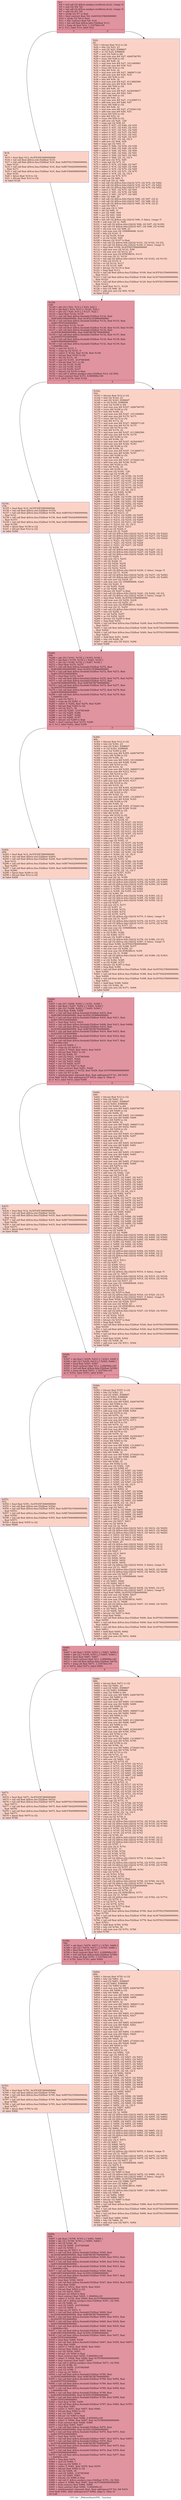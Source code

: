 digraph "CFG for '_Z9drawHeartiPfS_' function" {
	label="CFG for '_Z9drawHeartiPfS_' function";

	Node0x53643e0 [shape=record,color="#b70d28ff", style=filled, fillcolor="#b70d2870",label="{%3:\l  %4 = tail call i32 @llvm.amdgcn.workitem.id.y(), !range !4\l  %5 = mul i32 %4, %0\l  %6 = tail call i32 @llvm.amdgcn.workitem.id.x(), !range !4\l  %7 = add i32 %5, %6\l  %8 = sitofp i32 %7 to float\l  %9 = fmul contract float %8, 0x401921FB40000000\l  %10 = sitofp i32 %0 to float\l  %11 = fdiv contract float %9, %10\l  %12 = tail call float @llvm.fabs.f32(float %11)\l  %13 = fcmp olt float %12, 1.310720e+05\l  br i1 %13, label %14, label %22\l|{<s0>T|<s1>F}}"];
	Node0x53643e0:s0 -> Node0x53669d0;
	Node0x53643e0:s1 -> Node0x5366a60;
	Node0x53669d0 [shape=record,color="#3d50c3ff", style=filled, fillcolor="#f59c7d70",label="{%14:\l14:                                               \l  %15 = fmul float %12, 0x3FE45F3060000000\l  %16 = tail call float @llvm.rint.f32(float %15)\l  %17 = tail call float @llvm.fma.f32(float %16, float 0xBFF921FB40000000,\l... float %12)\l  %18 = tail call float @llvm.fma.f32(float %16, float 0xBE74442D00000000,\l... float %17)\l  %19 = tail call float @llvm.fma.f32(float %16, float 0xBCF8469880000000,\l... float %18)\l  %20 = fptosi float %16 to i32\l  %21 = bitcast float %12 to i32\l  br label %128\l}"];
	Node0x53669d0 -> Node0x53675b0;
	Node0x5366a60 [shape=record,color="#3d50c3ff", style=filled, fillcolor="#f59c7d70",label="{%22:\l22:                                               \l  %23 = bitcast float %12 to i32\l  %24 = lshr i32 %23, 23\l  %25 = and i32 %23, 8388607\l  %26 = or i32 %25, 8388608\l  %27 = zext i32 %26 to i64\l  %28 = mul nuw nsw i64 %27, 4266746795\l  %29 = trunc i64 %28 to i32\l  %30 = lshr i64 %28, 32\l  %31 = mul nuw nsw i64 %27, 1011060801\l  %32 = add nuw nsw i64 %30, %31\l  %33 = trunc i64 %32 to i32\l  %34 = lshr i64 %32, 32\l  %35 = mul nuw nsw i64 %27, 3680671129\l  %36 = add nuw nsw i64 %34, %35\l  %37 = trunc i64 %36 to i32\l  %38 = lshr i64 %36, 32\l  %39 = mul nuw nsw i64 %27, 4113882560\l  %40 = add nuw nsw i64 %38, %39\l  %41 = trunc i64 %40 to i32\l  %42 = lshr i64 %40, 32\l  %43 = mul nuw nsw i64 %27, 4230436817\l  %44 = add nuw nsw i64 %42, %43\l  %45 = trunc i64 %44 to i32\l  %46 = lshr i64 %44, 32\l  %47 = mul nuw nsw i64 %27, 1313084713\l  %48 = add nuw nsw i64 %46, %47\l  %49 = trunc i64 %48 to i32\l  %50 = lshr i64 %48, 32\l  %51 = mul nuw nsw i64 %27, 2734261102\l  %52 = add nuw nsw i64 %50, %51\l  %53 = trunc i64 %52 to i32\l  %54 = lshr i64 %52, 32\l  %55 = trunc i64 %54 to i32\l  %56 = add nsw i32 %24, -120\l  %57 = icmp ugt i32 %56, 63\l  %58 = select i1 %57, i32 %49, i32 %55\l  %59 = select i1 %57, i32 %45, i32 %53\l  %60 = select i1 %57, i32 %41, i32 %49\l  %61 = select i1 %57, i32 %37, i32 %45\l  %62 = select i1 %57, i32 %33, i32 %41\l  %63 = select i1 %57, i32 %29, i32 %37\l  %64 = select i1 %57, i32 -64, i32 0\l  %65 = add nsw i32 %64, %56\l  %66 = icmp ugt i32 %65, 31\l  %67 = select i1 %66, i32 %59, i32 %58\l  %68 = select i1 %66, i32 %60, i32 %59\l  %69 = select i1 %66, i32 %61, i32 %60\l  %70 = select i1 %66, i32 %62, i32 %61\l  %71 = select i1 %66, i32 %63, i32 %62\l  %72 = select i1 %66, i32 -32, i32 0\l  %73 = add nsw i32 %72, %65\l  %74 = icmp ugt i32 %73, 31\l  %75 = select i1 %74, i32 %68, i32 %67\l  %76 = select i1 %74, i32 %69, i32 %68\l  %77 = select i1 %74, i32 %70, i32 %69\l  %78 = select i1 %74, i32 %71, i32 %70\l  %79 = select i1 %74, i32 -32, i32 0\l  %80 = add nsw i32 %79, %73\l  %81 = icmp eq i32 %80, 0\l  %82 = sub nsw i32 32, %80\l  %83 = tail call i32 @llvm.fshr.i32(i32 %75, i32 %76, i32 %82)\l  %84 = tail call i32 @llvm.fshr.i32(i32 %76, i32 %77, i32 %82)\l  %85 = tail call i32 @llvm.fshr.i32(i32 %77, i32 %78, i32 %82)\l  %86 = select i1 %81, i32 %75, i32 %83\l  %87 = select i1 %81, i32 %76, i32 %84\l  %88 = select i1 %81, i32 %77, i32 %85\l  %89 = lshr i32 %86, 29\l  %90 = tail call i32 @llvm.fshl.i32(i32 %86, i32 %87, i32 2)\l  %91 = tail call i32 @llvm.fshl.i32(i32 %87, i32 %88, i32 2)\l  %92 = tail call i32 @llvm.fshl.i32(i32 %88, i32 %78, i32 2)\l  %93 = and i32 %89, 1\l  %94 = sub nsw i32 0, %93\l  %95 = shl i32 %89, 31\l  %96 = xor i32 %90, %94\l  %97 = xor i32 %91, %94\l  %98 = xor i32 %92, %94\l  %99 = tail call i32 @llvm.ctlz.i32(i32 %96, i1 false), !range !5\l  %100 = sub nsw i32 31, %99\l  %101 = tail call i32 @llvm.fshr.i32(i32 %96, i32 %97, i32 %100)\l  %102 = tail call i32 @llvm.fshr.i32(i32 %97, i32 %98, i32 %100)\l  %103 = shl nuw nsw i32 %99, 23\l  %104 = sub nuw nsw i32 1056964608, %103\l  %105 = lshr i32 %101, 9\l  %106 = or i32 %105, %104\l  %107 = or i32 %106, %95\l  %108 = bitcast i32 %107 to float\l  %109 = tail call i32 @llvm.fshl.i32(i32 %101, i32 %102, i32 23)\l  %110 = tail call i32 @llvm.ctlz.i32(i32 %109, i1 false), !range !5\l  %111 = fmul float %108, 0x3FF921FB40000000\l  %112 = add nuw nsw i32 %110, %99\l  %113 = shl nuw nsw i32 %112, 23\l  %114 = sub nuw nsw i32 855638016, %113\l  %115 = sub nsw i32 31, %110\l  %116 = tail call i32 @llvm.fshr.i32(i32 %109, i32 %102, i32 %115)\l  %117 = lshr i32 %116, 9\l  %118 = or i32 %114, %117\l  %119 = or i32 %118, %95\l  %120 = bitcast i32 %119 to float\l  %121 = fneg float %111\l  %122 = tail call float @llvm.fma.f32(float %108, float 0x3FF921FB40000000,\l... float %121)\l  %123 = tail call float @llvm.fma.f32(float %108, float 0x3E74442D00000000,\l... float %122)\l  %124 = tail call float @llvm.fma.f32(float %120, float 0x3FF921FB40000000,\l... float %123)\l  %125 = fadd float %111, %124\l  %126 = lshr i32 %86, 30\l  %127 = add nuw nsw i32 %93, %126\l  br label %128\l}"];
	Node0x5366a60 -> Node0x53675b0;
	Node0x53675b0 [shape=record,color="#b70d28ff", style=filled, fillcolor="#b70d2870",label="{%128:\l128:                                              \l  %129 = phi i32 [ %21, %14 ], [ %23, %22 ]\l  %130 = phi float [ %19, %14 ], [ %125, %22 ]\l  %131 = phi i32 [ %20, %14 ], [ %127, %22 ]\l  %132 = fmul float %130, %130\l  %133 = tail call float @llvm.fmuladd.f32(float %132, float\l... 0xBF29833040000000, float 0x3F81103880000000)\l  %134 = tail call float @llvm.fmuladd.f32(float %132, float %133, float\l... 0xBFC55553A0000000)\l  %135 = fmul float %132, %134\l  %136 = tail call float @llvm.fmuladd.f32(float %130, float %135, float %130)\l  %137 = tail call float @llvm.fmuladd.f32(float %132, float\l... 0x3EFAEA6680000000, float 0xBF56C9E760000000)\l  %138 = tail call float @llvm.fmuladd.f32(float %132, float %137, float\l... 0x3FA5557EE0000000)\l  %139 = tail call float @llvm.fmuladd.f32(float %132, float %138, float\l... 0xBFE0000080000000)\l  %140 = tail call float @llvm.fmuladd.f32(float %132, float %139, float\l... 1.000000e+00)\l  %141 = and i32 %131, 1\l  %142 = icmp eq i32 %141, 0\l  %143 = select i1 %142, float %136, float %140\l  %144 = bitcast float %143 to i32\l  %145 = shl i32 %131, 30\l  %146 = and i32 %145, -2147483648\l  %147 = bitcast float %11 to i32\l  %148 = xor i32 %129, %146\l  %149 = xor i32 %148, %144\l  %150 = xor i32 %149, %147\l  %151 = bitcast i32 %150 to float\l  %152 = tail call i1 @llvm.amdgcn.class.f32(float %12, i32 504)\l  %153 = fmul contract float %151, 8.000000e+00\l  br i1 %13, label %154, label %162\l|{<s0>T|<s1>F}}"];
	Node0x53675b0:s0 -> Node0x536f160;
	Node0x53675b0:s1 -> Node0x536f1f0;
	Node0x536f160 [shape=record,color="#3d50c3ff", style=filled, fillcolor="#f59c7d70",label="{%154:\l154:                                              \l  %155 = fmul float %12, 0x3FE45F3060000000\l  %156 = tail call float @llvm.rint.f32(float %155)\l  %157 = tail call float @llvm.fma.f32(float %156, float 0xBFF921FB40000000,\l... float %12)\l  %158 = tail call float @llvm.fma.f32(float %156, float 0xBE74442D00000000,\l... float %157)\l  %159 = tail call float @llvm.fma.f32(float %156, float 0xBCF8469880000000,\l... float %158)\l  %160 = fptosi float %156 to i32\l  %161 = bitcast float %12 to i32\l  br label %268\l}"];
	Node0x536f160 -> Node0x536f980;
	Node0x536f1f0 [shape=record,color="#3d50c3ff", style=filled, fillcolor="#f59c7d70",label="{%162:\l162:                                              \l  %163 = bitcast float %12 to i32\l  %164 = lshr i32 %163, 23\l  %165 = and i32 %163, 8388607\l  %166 = or i32 %165, 8388608\l  %167 = zext i32 %166 to i64\l  %168 = mul nuw nsw i64 %167, 4266746795\l  %169 = trunc i64 %168 to i32\l  %170 = lshr i64 %168, 32\l  %171 = mul nuw nsw i64 %167, 1011060801\l  %172 = add nuw nsw i64 %170, %171\l  %173 = trunc i64 %172 to i32\l  %174 = lshr i64 %172, 32\l  %175 = mul nuw nsw i64 %167, 3680671129\l  %176 = add nuw nsw i64 %174, %175\l  %177 = trunc i64 %176 to i32\l  %178 = lshr i64 %176, 32\l  %179 = mul nuw nsw i64 %167, 4113882560\l  %180 = add nuw nsw i64 %178, %179\l  %181 = trunc i64 %180 to i32\l  %182 = lshr i64 %180, 32\l  %183 = mul nuw nsw i64 %167, 4230436817\l  %184 = add nuw nsw i64 %182, %183\l  %185 = trunc i64 %184 to i32\l  %186 = lshr i64 %184, 32\l  %187 = mul nuw nsw i64 %167, 1313084713\l  %188 = add nuw nsw i64 %186, %187\l  %189 = trunc i64 %188 to i32\l  %190 = lshr i64 %188, 32\l  %191 = mul nuw nsw i64 %167, 2734261102\l  %192 = add nuw nsw i64 %190, %191\l  %193 = trunc i64 %192 to i32\l  %194 = lshr i64 %192, 32\l  %195 = trunc i64 %194 to i32\l  %196 = add nsw i32 %164, -120\l  %197 = icmp ugt i32 %196, 63\l  %198 = select i1 %197, i32 %189, i32 %195\l  %199 = select i1 %197, i32 %185, i32 %193\l  %200 = select i1 %197, i32 %181, i32 %189\l  %201 = select i1 %197, i32 %177, i32 %185\l  %202 = select i1 %197, i32 %173, i32 %181\l  %203 = select i1 %197, i32 %169, i32 %177\l  %204 = select i1 %197, i32 -64, i32 0\l  %205 = add nsw i32 %204, %196\l  %206 = icmp ugt i32 %205, 31\l  %207 = select i1 %206, i32 %199, i32 %198\l  %208 = select i1 %206, i32 %200, i32 %199\l  %209 = select i1 %206, i32 %201, i32 %200\l  %210 = select i1 %206, i32 %202, i32 %201\l  %211 = select i1 %206, i32 %203, i32 %202\l  %212 = select i1 %206, i32 -32, i32 0\l  %213 = add nsw i32 %212, %205\l  %214 = icmp ugt i32 %213, 31\l  %215 = select i1 %214, i32 %208, i32 %207\l  %216 = select i1 %214, i32 %209, i32 %208\l  %217 = select i1 %214, i32 %210, i32 %209\l  %218 = select i1 %214, i32 %211, i32 %210\l  %219 = select i1 %214, i32 -32, i32 0\l  %220 = add nsw i32 %219, %213\l  %221 = icmp eq i32 %220, 0\l  %222 = sub nsw i32 32, %220\l  %223 = tail call i32 @llvm.fshr.i32(i32 %215, i32 %216, i32 %222)\l  %224 = tail call i32 @llvm.fshr.i32(i32 %216, i32 %217, i32 %222)\l  %225 = tail call i32 @llvm.fshr.i32(i32 %217, i32 %218, i32 %222)\l  %226 = select i1 %221, i32 %215, i32 %223\l  %227 = select i1 %221, i32 %216, i32 %224\l  %228 = select i1 %221, i32 %217, i32 %225\l  %229 = lshr i32 %226, 29\l  %230 = tail call i32 @llvm.fshl.i32(i32 %226, i32 %227, i32 2)\l  %231 = tail call i32 @llvm.fshl.i32(i32 %227, i32 %228, i32 2)\l  %232 = tail call i32 @llvm.fshl.i32(i32 %228, i32 %218, i32 2)\l  %233 = and i32 %229, 1\l  %234 = sub nsw i32 0, %233\l  %235 = shl i32 %229, 31\l  %236 = xor i32 %230, %234\l  %237 = xor i32 %231, %234\l  %238 = xor i32 %232, %234\l  %239 = tail call i32 @llvm.ctlz.i32(i32 %236, i1 false), !range !5\l  %240 = sub nsw i32 31, %239\l  %241 = tail call i32 @llvm.fshr.i32(i32 %236, i32 %237, i32 %240)\l  %242 = tail call i32 @llvm.fshr.i32(i32 %237, i32 %238, i32 %240)\l  %243 = shl nuw nsw i32 %239, 23\l  %244 = sub nuw nsw i32 1056964608, %243\l  %245 = lshr i32 %241, 9\l  %246 = or i32 %245, %244\l  %247 = or i32 %246, %235\l  %248 = bitcast i32 %247 to float\l  %249 = tail call i32 @llvm.fshl.i32(i32 %241, i32 %242, i32 23)\l  %250 = tail call i32 @llvm.ctlz.i32(i32 %249, i1 false), !range !5\l  %251 = fmul float %248, 0x3FF921FB40000000\l  %252 = add nuw nsw i32 %250, %239\l  %253 = shl nuw nsw i32 %252, 23\l  %254 = sub nuw nsw i32 855638016, %253\l  %255 = sub nsw i32 31, %250\l  %256 = tail call i32 @llvm.fshr.i32(i32 %249, i32 %242, i32 %255)\l  %257 = lshr i32 %256, 9\l  %258 = or i32 %254, %257\l  %259 = or i32 %258, %235\l  %260 = bitcast i32 %259 to float\l  %261 = fneg float %251\l  %262 = tail call float @llvm.fma.f32(float %248, float 0x3FF921FB40000000,\l... float %261)\l  %263 = tail call float @llvm.fma.f32(float %248, float 0x3E74442D00000000,\l... float %262)\l  %264 = tail call float @llvm.fma.f32(float %260, float 0x3FF921FB40000000,\l... float %263)\l  %265 = fadd float %251, %264\l  %266 = lshr i32 %226, 30\l  %267 = add nuw nsw i32 %233, %266\l  br label %268\l}"];
	Node0x536f1f0 -> Node0x536f980;
	Node0x536f980 [shape=record,color="#b70d28ff", style=filled, fillcolor="#b70d2870",label="{%268:\l268:                                              \l  %269 = phi i32 [ %161, %154 ], [ %163, %162 ]\l  %270 = phi float [ %159, %154 ], [ %265, %162 ]\l  %271 = phi i32 [ %160, %154 ], [ %267, %162 ]\l  %272 = fmul float %270, %270\l  %273 = tail call float @llvm.fmuladd.f32(float %272, float\l... 0xBF29833040000000, float 0x3F81103880000000)\l  %274 = tail call float @llvm.fmuladd.f32(float %272, float %273, float\l... 0xBFC55553A0000000)\l  %275 = fmul float %272, %274\l  %276 = tail call float @llvm.fmuladd.f32(float %270, float %275, float %270)\l  %277 = tail call float @llvm.fmuladd.f32(float %272, float\l... 0x3EFAEA6680000000, float 0xBF56C9E760000000)\l  %278 = tail call float @llvm.fmuladd.f32(float %272, float %277, float\l... 0x3FA5557EE0000000)\l  %279 = tail call float @llvm.fmuladd.f32(float %272, float %278, float\l... 0xBFE0000080000000)\l  %280 = tail call float @llvm.fmuladd.f32(float %272, float %279, float\l... 1.000000e+00)\l  %281 = and i32 %271, 1\l  %282 = icmp eq i32 %281, 0\l  %283 = select i1 %282, float %276, float %280\l  %284 = bitcast float %283 to i32\l  %285 = shl i32 %271, 30\l  %286 = and i32 %285, -2147483648\l  %287 = xor i32 %269, %286\l  %288 = xor i32 %287, %284\l  %289 = xor i32 %288, %147\l  %290 = bitcast i32 %289 to float\l  %291 = fmul contract float %153, %290\l  br i1 %13, label %292, label %300\l|{<s0>T|<s1>F}}"];
	Node0x536f980:s0 -> Node0x53759b0;
	Node0x536f980:s1 -> Node0x5375a00;
	Node0x53759b0 [shape=record,color="#3d50c3ff", style=filled, fillcolor="#f59c7d70",label="{%292:\l292:                                              \l  %293 = fmul float %12, 0x3FE45F3060000000\l  %294 = tail call float @llvm.rint.f32(float %293)\l  %295 = tail call float @llvm.fma.f32(float %294, float 0xBFF921FB40000000,\l... float %12)\l  %296 = tail call float @llvm.fma.f32(float %294, float 0xBE74442D00000000,\l... float %295)\l  %297 = tail call float @llvm.fma.f32(float %294, float 0xBCF8469880000000,\l... float %296)\l  %298 = fptosi float %294 to i32\l  %299 = bitcast float %12 to i32\l  br label %406\l}"];
	Node0x53759b0 -> Node0x53760f0;
	Node0x5375a00 [shape=record,color="#3d50c3ff", style=filled, fillcolor="#f59c7d70",label="{%300:\l300:                                              \l  %301 = bitcast float %12 to i32\l  %302 = lshr i32 %301, 23\l  %303 = and i32 %301, 8388607\l  %304 = or i32 %303, 8388608\l  %305 = zext i32 %304 to i64\l  %306 = mul nuw nsw i64 %305, 4266746795\l  %307 = trunc i64 %306 to i32\l  %308 = lshr i64 %306, 32\l  %309 = mul nuw nsw i64 %305, 1011060801\l  %310 = add nuw nsw i64 %308, %309\l  %311 = trunc i64 %310 to i32\l  %312 = lshr i64 %310, 32\l  %313 = mul nuw nsw i64 %305, 3680671129\l  %314 = add nuw nsw i64 %312, %313\l  %315 = trunc i64 %314 to i32\l  %316 = lshr i64 %314, 32\l  %317 = mul nuw nsw i64 %305, 4113882560\l  %318 = add nuw nsw i64 %316, %317\l  %319 = trunc i64 %318 to i32\l  %320 = lshr i64 %318, 32\l  %321 = mul nuw nsw i64 %305, 4230436817\l  %322 = add nuw nsw i64 %320, %321\l  %323 = trunc i64 %322 to i32\l  %324 = lshr i64 %322, 32\l  %325 = mul nuw nsw i64 %305, 1313084713\l  %326 = add nuw nsw i64 %324, %325\l  %327 = trunc i64 %326 to i32\l  %328 = lshr i64 %326, 32\l  %329 = mul nuw nsw i64 %305, 2734261102\l  %330 = add nuw nsw i64 %328, %329\l  %331 = trunc i64 %330 to i32\l  %332 = lshr i64 %330, 32\l  %333 = trunc i64 %332 to i32\l  %334 = add nsw i32 %302, -120\l  %335 = icmp ugt i32 %334, 63\l  %336 = select i1 %335, i32 %327, i32 %333\l  %337 = select i1 %335, i32 %323, i32 %331\l  %338 = select i1 %335, i32 %319, i32 %327\l  %339 = select i1 %335, i32 %315, i32 %323\l  %340 = select i1 %335, i32 %311, i32 %319\l  %341 = select i1 %335, i32 %307, i32 %315\l  %342 = select i1 %335, i32 -64, i32 0\l  %343 = add nsw i32 %342, %334\l  %344 = icmp ugt i32 %343, 31\l  %345 = select i1 %344, i32 %337, i32 %336\l  %346 = select i1 %344, i32 %338, i32 %337\l  %347 = select i1 %344, i32 %339, i32 %338\l  %348 = select i1 %344, i32 %340, i32 %339\l  %349 = select i1 %344, i32 %341, i32 %340\l  %350 = select i1 %344, i32 -32, i32 0\l  %351 = add nsw i32 %350, %343\l  %352 = icmp ugt i32 %351, 31\l  %353 = select i1 %352, i32 %346, i32 %345\l  %354 = select i1 %352, i32 %347, i32 %346\l  %355 = select i1 %352, i32 %348, i32 %347\l  %356 = select i1 %352, i32 %349, i32 %348\l  %357 = select i1 %352, i32 -32, i32 0\l  %358 = add nsw i32 %357, %351\l  %359 = icmp eq i32 %358, 0\l  %360 = sub nsw i32 32, %358\l  %361 = tail call i32 @llvm.fshr.i32(i32 %353, i32 %354, i32 %360)\l  %362 = tail call i32 @llvm.fshr.i32(i32 %354, i32 %355, i32 %360)\l  %363 = tail call i32 @llvm.fshr.i32(i32 %355, i32 %356, i32 %360)\l  %364 = select i1 %359, i32 %353, i32 %361\l  %365 = select i1 %359, i32 %354, i32 %362\l  %366 = select i1 %359, i32 %355, i32 %363\l  %367 = lshr i32 %364, 29\l  %368 = tail call i32 @llvm.fshl.i32(i32 %364, i32 %365, i32 2)\l  %369 = tail call i32 @llvm.fshl.i32(i32 %365, i32 %366, i32 2)\l  %370 = tail call i32 @llvm.fshl.i32(i32 %366, i32 %356, i32 2)\l  %371 = and i32 %367, 1\l  %372 = sub nsw i32 0, %371\l  %373 = shl i32 %367, 31\l  %374 = xor i32 %368, %372\l  %375 = xor i32 %369, %372\l  %376 = xor i32 %370, %372\l  %377 = tail call i32 @llvm.ctlz.i32(i32 %374, i1 false), !range !5\l  %378 = sub nsw i32 31, %377\l  %379 = tail call i32 @llvm.fshr.i32(i32 %374, i32 %375, i32 %378)\l  %380 = tail call i32 @llvm.fshr.i32(i32 %375, i32 %376, i32 %378)\l  %381 = shl nuw nsw i32 %377, 23\l  %382 = sub nuw nsw i32 1056964608, %381\l  %383 = lshr i32 %379, 9\l  %384 = or i32 %383, %382\l  %385 = or i32 %384, %373\l  %386 = bitcast i32 %385 to float\l  %387 = tail call i32 @llvm.fshl.i32(i32 %379, i32 %380, i32 23)\l  %388 = tail call i32 @llvm.ctlz.i32(i32 %387, i1 false), !range !5\l  %389 = fmul float %386, 0x3FF921FB40000000\l  %390 = add nuw nsw i32 %388, %377\l  %391 = shl nuw nsw i32 %390, 23\l  %392 = sub nuw nsw i32 855638016, %391\l  %393 = sub nsw i32 31, %388\l  %394 = tail call i32 @llvm.fshr.i32(i32 %387, i32 %380, i32 %393)\l  %395 = lshr i32 %394, 9\l  %396 = or i32 %392, %395\l  %397 = or i32 %396, %373\l  %398 = bitcast i32 %397 to float\l  %399 = fneg float %389\l  %400 = tail call float @llvm.fma.f32(float %386, float 0x3FF921FB40000000,\l... float %399)\l  %401 = tail call float @llvm.fma.f32(float %386, float 0x3E74442D00000000,\l... float %400)\l  %402 = tail call float @llvm.fma.f32(float %398, float 0x3FF921FB40000000,\l... float %401)\l  %403 = fadd float %389, %402\l  %404 = lshr i32 %364, 30\l  %405 = add nuw nsw i32 %371, %404\l  br label %406\l}"];
	Node0x5375a00 -> Node0x53760f0;
	Node0x53760f0 [shape=record,color="#b70d28ff", style=filled, fillcolor="#b70d2870",label="{%406:\l406:                                              \l  %407 = phi i32 [ %299, %292 ], [ %301, %300 ]\l  %408 = phi float [ %297, %292 ], [ %403, %300 ]\l  %409 = phi i32 [ %298, %292 ], [ %405, %300 ]\l  %410 = fmul float %408, %408\l  %411 = tail call float @llvm.fmuladd.f32(float %410, float\l... 0xBF29833040000000, float 0x3F81103880000000)\l  %412 = tail call float @llvm.fmuladd.f32(float %410, float %411, float\l... 0xBFC55553A0000000)\l  %413 = fmul float %410, %412\l  %414 = tail call float @llvm.fmuladd.f32(float %408, float %413, float %408)\l  %415 = tail call float @llvm.fmuladd.f32(float %410, float\l... 0x3EFAEA6680000000, float 0xBF56C9E760000000)\l  %416 = tail call float @llvm.fmuladd.f32(float %410, float %415, float\l... 0x3FA5557EE0000000)\l  %417 = tail call float @llvm.fmuladd.f32(float %410, float %416, float\l... 0xBFE0000080000000)\l  %418 = tail call float @llvm.fmuladd.f32(float %410, float %417, float\l... 1.000000e+00)\l  %419 = and i32 %409, 1\l  %420 = icmp eq i32 %419, 0\l  %421 = select i1 %420, float %414, float %418\l  %422 = bitcast float %421 to i32\l  %423 = shl i32 %409, 30\l  %424 = and i32 %423, -2147483648\l  %425 = xor i32 %407, %424\l  %426 = xor i32 %425, %422\l  %427 = xor i32 %426, %147\l  %428 = bitcast i32 %427 to float\l  %429 = fmul contract float %291, %428\l  %430 = select contract i1 %152, float %429, float 0x7FF8000000000000\l  %431 = sext i32 %7 to i64\l  %432 = getelementptr inbounds float, float addrspace(1)* %1, i64 %431\l  store float %430, float addrspace(1)* %432, align 4, !tbaa !6\l  br i1 %13, label %433, label %440\l|{<s0>T|<s1>F}}"];
	Node0x53760f0:s0 -> Node0x537bc30;
	Node0x53760f0:s1 -> Node0x537bcc0;
	Node0x537bc30 [shape=record,color="#3d50c3ff", style=filled, fillcolor="#f59c7d70",label="{%433:\l433:                                              \l  %434 = fmul float %12, 0x3FE45F3060000000\l  %435 = tail call float @llvm.rint.f32(float %434)\l  %436 = tail call float @llvm.fma.f32(float %435, float 0xBFF921FB40000000,\l... float %12)\l  %437 = tail call float @llvm.fma.f32(float %435, float 0xBE74442D00000000,\l... float %436)\l  %438 = tail call float @llvm.fma.f32(float %435, float 0xBCF8469880000000,\l... float %437)\l  %439 = fptosi float %435 to i32\l  br label %546\l}"];
	Node0x537bc30 -> Node0x537c380;
	Node0x537bcc0 [shape=record,color="#3d50c3ff", style=filled, fillcolor="#f59c7d70",label="{%440:\l440:                                              \l  %441 = bitcast float %12 to i32\l  %442 = lshr i32 %441, 23\l  %443 = and i32 %441, 8388607\l  %444 = or i32 %443, 8388608\l  %445 = zext i32 %444 to i64\l  %446 = mul nuw nsw i64 %445, 4266746795\l  %447 = trunc i64 %446 to i32\l  %448 = lshr i64 %446, 32\l  %449 = mul nuw nsw i64 %445, 1011060801\l  %450 = add nuw nsw i64 %448, %449\l  %451 = trunc i64 %450 to i32\l  %452 = lshr i64 %450, 32\l  %453 = mul nuw nsw i64 %445, 3680671129\l  %454 = add nuw nsw i64 %452, %453\l  %455 = trunc i64 %454 to i32\l  %456 = lshr i64 %454, 32\l  %457 = mul nuw nsw i64 %445, 4113882560\l  %458 = add nuw nsw i64 %456, %457\l  %459 = trunc i64 %458 to i32\l  %460 = lshr i64 %458, 32\l  %461 = mul nuw nsw i64 %445, 4230436817\l  %462 = add nuw nsw i64 %460, %461\l  %463 = trunc i64 %462 to i32\l  %464 = lshr i64 %462, 32\l  %465 = mul nuw nsw i64 %445, 1313084713\l  %466 = add nuw nsw i64 %464, %465\l  %467 = trunc i64 %466 to i32\l  %468 = lshr i64 %466, 32\l  %469 = mul nuw nsw i64 %445, 2734261102\l  %470 = add nuw nsw i64 %468, %469\l  %471 = trunc i64 %470 to i32\l  %472 = lshr i64 %470, 32\l  %473 = trunc i64 %472 to i32\l  %474 = add nsw i32 %442, -120\l  %475 = icmp ugt i32 %474, 63\l  %476 = select i1 %475, i32 %467, i32 %473\l  %477 = select i1 %475, i32 %463, i32 %471\l  %478 = select i1 %475, i32 %459, i32 %467\l  %479 = select i1 %475, i32 %455, i32 %463\l  %480 = select i1 %475, i32 %451, i32 %459\l  %481 = select i1 %475, i32 %447, i32 %455\l  %482 = select i1 %475, i32 -64, i32 0\l  %483 = add nsw i32 %482, %474\l  %484 = icmp ugt i32 %483, 31\l  %485 = select i1 %484, i32 %477, i32 %476\l  %486 = select i1 %484, i32 %478, i32 %477\l  %487 = select i1 %484, i32 %479, i32 %478\l  %488 = select i1 %484, i32 %480, i32 %479\l  %489 = select i1 %484, i32 %481, i32 %480\l  %490 = select i1 %484, i32 -32, i32 0\l  %491 = add nsw i32 %490, %483\l  %492 = icmp ugt i32 %491, 31\l  %493 = select i1 %492, i32 %486, i32 %485\l  %494 = select i1 %492, i32 %487, i32 %486\l  %495 = select i1 %492, i32 %488, i32 %487\l  %496 = select i1 %492, i32 %489, i32 %488\l  %497 = select i1 %492, i32 -32, i32 0\l  %498 = add nsw i32 %497, %491\l  %499 = icmp eq i32 %498, 0\l  %500 = sub nsw i32 32, %498\l  %501 = tail call i32 @llvm.fshr.i32(i32 %493, i32 %494, i32 %500)\l  %502 = tail call i32 @llvm.fshr.i32(i32 %494, i32 %495, i32 %500)\l  %503 = tail call i32 @llvm.fshr.i32(i32 %495, i32 %496, i32 %500)\l  %504 = select i1 %499, i32 %493, i32 %501\l  %505 = select i1 %499, i32 %494, i32 %502\l  %506 = select i1 %499, i32 %495, i32 %503\l  %507 = lshr i32 %504, 29\l  %508 = tail call i32 @llvm.fshl.i32(i32 %504, i32 %505, i32 2)\l  %509 = tail call i32 @llvm.fshl.i32(i32 %505, i32 %506, i32 2)\l  %510 = tail call i32 @llvm.fshl.i32(i32 %506, i32 %496, i32 2)\l  %511 = and i32 %507, 1\l  %512 = sub nsw i32 0, %511\l  %513 = shl i32 %507, 31\l  %514 = xor i32 %508, %512\l  %515 = xor i32 %509, %512\l  %516 = xor i32 %510, %512\l  %517 = tail call i32 @llvm.ctlz.i32(i32 %514, i1 false), !range !5\l  %518 = sub nsw i32 31, %517\l  %519 = tail call i32 @llvm.fshr.i32(i32 %514, i32 %515, i32 %518)\l  %520 = tail call i32 @llvm.fshr.i32(i32 %515, i32 %516, i32 %518)\l  %521 = shl nuw nsw i32 %517, 23\l  %522 = sub nuw nsw i32 1056964608, %521\l  %523 = lshr i32 %519, 9\l  %524 = or i32 %523, %522\l  %525 = or i32 %524, %513\l  %526 = bitcast i32 %525 to float\l  %527 = tail call i32 @llvm.fshl.i32(i32 %519, i32 %520, i32 23)\l  %528 = tail call i32 @llvm.ctlz.i32(i32 %527, i1 false), !range !5\l  %529 = fmul float %526, 0x3FF921FB40000000\l  %530 = add nuw nsw i32 %528, %517\l  %531 = shl nuw nsw i32 %530, 23\l  %532 = sub nuw nsw i32 855638016, %531\l  %533 = sub nsw i32 31, %528\l  %534 = tail call i32 @llvm.fshr.i32(i32 %527, i32 %520, i32 %533)\l  %535 = lshr i32 %534, 9\l  %536 = or i32 %532, %535\l  %537 = or i32 %536, %513\l  %538 = bitcast i32 %537 to float\l  %539 = fneg float %529\l  %540 = tail call float @llvm.fma.f32(float %526, float 0x3FF921FB40000000,\l... float %539)\l  %541 = tail call float @llvm.fma.f32(float %526, float 0x3E74442D00000000,\l... float %540)\l  %542 = tail call float @llvm.fma.f32(float %538, float 0x3FF921FB40000000,\l... float %541)\l  %543 = fadd float %529, %542\l  %544 = lshr i32 %504, 30\l  %545 = add nuw nsw i32 %511, %544\l  br label %546\l}"];
	Node0x537bcc0 -> Node0x537c380;
	Node0x537c380 [shape=record,color="#b70d28ff", style=filled, fillcolor="#b70d2870",label="{%546:\l546:                                              \l  %547 = phi float [ %438, %433 ], [ %543, %440 ]\l  %548 = phi i32 [ %439, %433 ], [ %545, %440 ]\l  %549 = fmul float %547, %547\l  %550 = fmul contract float %11, 2.000000e+00\l  %551 = tail call float @llvm.fabs.f32(float %550)\l  %552 = fcmp olt float %551, 1.310720e+05\l  br i1 %552, label %553, label %560\l|{<s0>T|<s1>F}}"];
	Node0x537c380:s0 -> Node0x5381de0;
	Node0x537c380:s1 -> Node0x5381e30;
	Node0x5381de0 [shape=record,color="#3d50c3ff", style=filled, fillcolor="#f59c7d70",label="{%553:\l553:                                              \l  %554 = fmul float %551, 0x3FE45F3060000000\l  %555 = tail call float @llvm.rint.f32(float %554)\l  %556 = tail call float @llvm.fma.f32(float %555, float 0xBFF921FB40000000,\l... float %551)\l  %557 = tail call float @llvm.fma.f32(float %555, float 0xBE74442D00000000,\l... float %556)\l  %558 = tail call float @llvm.fma.f32(float %555, float 0xBCF8469880000000,\l... float %557)\l  %559 = fptosi float %555 to i32\l  br label %666\l}"];
	Node0x5381de0 -> Node0x53824f0;
	Node0x5381e30 [shape=record,color="#3d50c3ff", style=filled, fillcolor="#f59c7d70",label="{%560:\l560:                                              \l  %561 = bitcast float %551 to i32\l  %562 = lshr i32 %561, 23\l  %563 = and i32 %561, 8388607\l  %564 = or i32 %563, 8388608\l  %565 = zext i32 %564 to i64\l  %566 = mul nuw nsw i64 %565, 4266746795\l  %567 = trunc i64 %566 to i32\l  %568 = lshr i64 %566, 32\l  %569 = mul nuw nsw i64 %565, 1011060801\l  %570 = add nuw nsw i64 %568, %569\l  %571 = trunc i64 %570 to i32\l  %572 = lshr i64 %570, 32\l  %573 = mul nuw nsw i64 %565, 3680671129\l  %574 = add nuw nsw i64 %572, %573\l  %575 = trunc i64 %574 to i32\l  %576 = lshr i64 %574, 32\l  %577 = mul nuw nsw i64 %565, 4113882560\l  %578 = add nuw nsw i64 %576, %577\l  %579 = trunc i64 %578 to i32\l  %580 = lshr i64 %578, 32\l  %581 = mul nuw nsw i64 %565, 4230436817\l  %582 = add nuw nsw i64 %580, %581\l  %583 = trunc i64 %582 to i32\l  %584 = lshr i64 %582, 32\l  %585 = mul nuw nsw i64 %565, 1313084713\l  %586 = add nuw nsw i64 %584, %585\l  %587 = trunc i64 %586 to i32\l  %588 = lshr i64 %586, 32\l  %589 = mul nuw nsw i64 %565, 2734261102\l  %590 = add nuw nsw i64 %588, %589\l  %591 = trunc i64 %590 to i32\l  %592 = lshr i64 %590, 32\l  %593 = trunc i64 %592 to i32\l  %594 = add nsw i32 %562, -120\l  %595 = icmp ugt i32 %594, 63\l  %596 = select i1 %595, i32 %587, i32 %593\l  %597 = select i1 %595, i32 %583, i32 %591\l  %598 = select i1 %595, i32 %579, i32 %587\l  %599 = select i1 %595, i32 %575, i32 %583\l  %600 = select i1 %595, i32 %571, i32 %579\l  %601 = select i1 %595, i32 %567, i32 %575\l  %602 = select i1 %595, i32 -64, i32 0\l  %603 = add nsw i32 %602, %594\l  %604 = icmp ugt i32 %603, 31\l  %605 = select i1 %604, i32 %597, i32 %596\l  %606 = select i1 %604, i32 %598, i32 %597\l  %607 = select i1 %604, i32 %599, i32 %598\l  %608 = select i1 %604, i32 %600, i32 %599\l  %609 = select i1 %604, i32 %601, i32 %600\l  %610 = select i1 %604, i32 -32, i32 0\l  %611 = add nsw i32 %610, %603\l  %612 = icmp ugt i32 %611, 31\l  %613 = select i1 %612, i32 %606, i32 %605\l  %614 = select i1 %612, i32 %607, i32 %606\l  %615 = select i1 %612, i32 %608, i32 %607\l  %616 = select i1 %612, i32 %609, i32 %608\l  %617 = select i1 %612, i32 -32, i32 0\l  %618 = add nsw i32 %617, %611\l  %619 = icmp eq i32 %618, 0\l  %620 = sub nsw i32 32, %618\l  %621 = tail call i32 @llvm.fshr.i32(i32 %613, i32 %614, i32 %620)\l  %622 = tail call i32 @llvm.fshr.i32(i32 %614, i32 %615, i32 %620)\l  %623 = tail call i32 @llvm.fshr.i32(i32 %615, i32 %616, i32 %620)\l  %624 = select i1 %619, i32 %613, i32 %621\l  %625 = select i1 %619, i32 %614, i32 %622\l  %626 = select i1 %619, i32 %615, i32 %623\l  %627 = lshr i32 %624, 29\l  %628 = tail call i32 @llvm.fshl.i32(i32 %624, i32 %625, i32 2)\l  %629 = tail call i32 @llvm.fshl.i32(i32 %625, i32 %626, i32 2)\l  %630 = tail call i32 @llvm.fshl.i32(i32 %626, i32 %616, i32 2)\l  %631 = and i32 %627, 1\l  %632 = sub nsw i32 0, %631\l  %633 = shl i32 %627, 31\l  %634 = xor i32 %628, %632\l  %635 = xor i32 %629, %632\l  %636 = xor i32 %630, %632\l  %637 = tail call i32 @llvm.ctlz.i32(i32 %634, i1 false), !range !5\l  %638 = sub nsw i32 31, %637\l  %639 = tail call i32 @llvm.fshr.i32(i32 %634, i32 %635, i32 %638)\l  %640 = tail call i32 @llvm.fshr.i32(i32 %635, i32 %636, i32 %638)\l  %641 = shl nuw nsw i32 %637, 23\l  %642 = sub nuw nsw i32 1056964608, %641\l  %643 = lshr i32 %639, 9\l  %644 = or i32 %643, %642\l  %645 = or i32 %644, %633\l  %646 = bitcast i32 %645 to float\l  %647 = tail call i32 @llvm.fshl.i32(i32 %639, i32 %640, i32 23)\l  %648 = tail call i32 @llvm.ctlz.i32(i32 %647, i1 false), !range !5\l  %649 = fmul float %646, 0x3FF921FB40000000\l  %650 = add nuw nsw i32 %648, %637\l  %651 = shl nuw nsw i32 %650, 23\l  %652 = sub nuw nsw i32 855638016, %651\l  %653 = sub nsw i32 31, %648\l  %654 = tail call i32 @llvm.fshr.i32(i32 %647, i32 %640, i32 %653)\l  %655 = lshr i32 %654, 9\l  %656 = or i32 %652, %655\l  %657 = or i32 %656, %633\l  %658 = bitcast i32 %657 to float\l  %659 = fneg float %649\l  %660 = tail call float @llvm.fma.f32(float %646, float 0x3FF921FB40000000,\l... float %659)\l  %661 = tail call float @llvm.fma.f32(float %646, float 0x3E74442D00000000,\l... float %660)\l  %662 = tail call float @llvm.fma.f32(float %658, float 0x3FF921FB40000000,\l... float %661)\l  %663 = fadd float %649, %662\l  %664 = lshr i32 %624, 30\l  %665 = add nuw nsw i32 %631, %664\l  br label %666\l}"];
	Node0x5381e30 -> Node0x53824f0;
	Node0x53824f0 [shape=record,color="#b70d28ff", style=filled, fillcolor="#b70d2870",label="{%666:\l666:                                              \l  %667 = phi float [ %558, %553 ], [ %663, %560 ]\l  %668 = phi i32 [ %559, %553 ], [ %665, %560 ]\l  %669 = fmul float %667, %667\l  %670 = fmul contract float %11, 3.000000e+00\l  %671 = tail call float @llvm.fabs.f32(float %670)\l  %672 = fcmp olt float %671, 1.310720e+05\l  br i1 %672, label %673, label %680\l|{<s0>T|<s1>F}}"];
	Node0x53824f0:s0 -> Node0x5386f50;
	Node0x53824f0:s1 -> Node0x5386fa0;
	Node0x5386f50 [shape=record,color="#3d50c3ff", style=filled, fillcolor="#f59c7d70",label="{%673:\l673:                                              \l  %674 = fmul float %671, 0x3FE45F3060000000\l  %675 = tail call float @llvm.rint.f32(float %674)\l  %676 = tail call float @llvm.fma.f32(float %675, float 0xBFF921FB40000000,\l... float %671)\l  %677 = tail call float @llvm.fma.f32(float %675, float 0xBE74442D00000000,\l... float %676)\l  %678 = tail call float @llvm.fma.f32(float %675, float 0xBCF8469880000000,\l... float %677)\l  %679 = fptosi float %675 to i32\l  br label %786\l}"];
	Node0x5386f50 -> Node0x5387660;
	Node0x5386fa0 [shape=record,color="#3d50c3ff", style=filled, fillcolor="#f59c7d70",label="{%680:\l680:                                              \l  %681 = bitcast float %671 to i32\l  %682 = lshr i32 %681, 23\l  %683 = and i32 %681, 8388607\l  %684 = or i32 %683, 8388608\l  %685 = zext i32 %684 to i64\l  %686 = mul nuw nsw i64 %685, 4266746795\l  %687 = trunc i64 %686 to i32\l  %688 = lshr i64 %686, 32\l  %689 = mul nuw nsw i64 %685, 1011060801\l  %690 = add nuw nsw i64 %688, %689\l  %691 = trunc i64 %690 to i32\l  %692 = lshr i64 %690, 32\l  %693 = mul nuw nsw i64 %685, 3680671129\l  %694 = add nuw nsw i64 %692, %693\l  %695 = trunc i64 %694 to i32\l  %696 = lshr i64 %694, 32\l  %697 = mul nuw nsw i64 %685, 4113882560\l  %698 = add nuw nsw i64 %696, %697\l  %699 = trunc i64 %698 to i32\l  %700 = lshr i64 %698, 32\l  %701 = mul nuw nsw i64 %685, 4230436817\l  %702 = add nuw nsw i64 %700, %701\l  %703 = trunc i64 %702 to i32\l  %704 = lshr i64 %702, 32\l  %705 = mul nuw nsw i64 %685, 1313084713\l  %706 = add nuw nsw i64 %704, %705\l  %707 = trunc i64 %706 to i32\l  %708 = lshr i64 %706, 32\l  %709 = mul nuw nsw i64 %685, 2734261102\l  %710 = add nuw nsw i64 %708, %709\l  %711 = trunc i64 %710 to i32\l  %712 = lshr i64 %710, 32\l  %713 = trunc i64 %712 to i32\l  %714 = add nsw i32 %682, -120\l  %715 = icmp ugt i32 %714, 63\l  %716 = select i1 %715, i32 %707, i32 %713\l  %717 = select i1 %715, i32 %703, i32 %711\l  %718 = select i1 %715, i32 %699, i32 %707\l  %719 = select i1 %715, i32 %695, i32 %703\l  %720 = select i1 %715, i32 %691, i32 %699\l  %721 = select i1 %715, i32 %687, i32 %695\l  %722 = select i1 %715, i32 -64, i32 0\l  %723 = add nsw i32 %722, %714\l  %724 = icmp ugt i32 %723, 31\l  %725 = select i1 %724, i32 %717, i32 %716\l  %726 = select i1 %724, i32 %718, i32 %717\l  %727 = select i1 %724, i32 %719, i32 %718\l  %728 = select i1 %724, i32 %720, i32 %719\l  %729 = select i1 %724, i32 %721, i32 %720\l  %730 = select i1 %724, i32 -32, i32 0\l  %731 = add nsw i32 %730, %723\l  %732 = icmp ugt i32 %731, 31\l  %733 = select i1 %732, i32 %726, i32 %725\l  %734 = select i1 %732, i32 %727, i32 %726\l  %735 = select i1 %732, i32 %728, i32 %727\l  %736 = select i1 %732, i32 %729, i32 %728\l  %737 = select i1 %732, i32 -32, i32 0\l  %738 = add nsw i32 %737, %731\l  %739 = icmp eq i32 %738, 0\l  %740 = sub nsw i32 32, %738\l  %741 = tail call i32 @llvm.fshr.i32(i32 %733, i32 %734, i32 %740)\l  %742 = tail call i32 @llvm.fshr.i32(i32 %734, i32 %735, i32 %740)\l  %743 = tail call i32 @llvm.fshr.i32(i32 %735, i32 %736, i32 %740)\l  %744 = select i1 %739, i32 %733, i32 %741\l  %745 = select i1 %739, i32 %734, i32 %742\l  %746 = select i1 %739, i32 %735, i32 %743\l  %747 = lshr i32 %744, 29\l  %748 = tail call i32 @llvm.fshl.i32(i32 %744, i32 %745, i32 2)\l  %749 = tail call i32 @llvm.fshl.i32(i32 %745, i32 %746, i32 2)\l  %750 = tail call i32 @llvm.fshl.i32(i32 %746, i32 %736, i32 2)\l  %751 = and i32 %747, 1\l  %752 = sub nsw i32 0, %751\l  %753 = shl i32 %747, 31\l  %754 = xor i32 %748, %752\l  %755 = xor i32 %749, %752\l  %756 = xor i32 %750, %752\l  %757 = tail call i32 @llvm.ctlz.i32(i32 %754, i1 false), !range !5\l  %758 = sub nsw i32 31, %757\l  %759 = tail call i32 @llvm.fshr.i32(i32 %754, i32 %755, i32 %758)\l  %760 = tail call i32 @llvm.fshr.i32(i32 %755, i32 %756, i32 %758)\l  %761 = shl nuw nsw i32 %757, 23\l  %762 = sub nuw nsw i32 1056964608, %761\l  %763 = lshr i32 %759, 9\l  %764 = or i32 %763, %762\l  %765 = or i32 %764, %753\l  %766 = bitcast i32 %765 to float\l  %767 = tail call i32 @llvm.fshl.i32(i32 %759, i32 %760, i32 23)\l  %768 = tail call i32 @llvm.ctlz.i32(i32 %767, i1 false), !range !5\l  %769 = fmul float %766, 0x3FF921FB40000000\l  %770 = add nuw nsw i32 %768, %757\l  %771 = shl nuw nsw i32 %770, 23\l  %772 = sub nuw nsw i32 855638016, %771\l  %773 = sub nsw i32 31, %768\l  %774 = tail call i32 @llvm.fshr.i32(i32 %767, i32 %760, i32 %773)\l  %775 = lshr i32 %774, 9\l  %776 = or i32 %772, %775\l  %777 = or i32 %776, %753\l  %778 = bitcast i32 %777 to float\l  %779 = fneg float %769\l  %780 = tail call float @llvm.fma.f32(float %766, float 0x3FF921FB40000000,\l... float %779)\l  %781 = tail call float @llvm.fma.f32(float %766, float 0x3E74442D00000000,\l... float %780)\l  %782 = tail call float @llvm.fma.f32(float %778, float 0x3FF921FB40000000,\l... float %781)\l  %783 = fadd float %769, %782\l  %784 = lshr i32 %744, 30\l  %785 = add nuw nsw i32 %751, %784\l  br label %786\l}"];
	Node0x5386fa0 -> Node0x5387660;
	Node0x5387660 [shape=record,color="#b70d28ff", style=filled, fillcolor="#b70d2870",label="{%786:\l786:                                              \l  %787 = phi float [ %678, %673 ], [ %783, %680 ]\l  %788 = phi i32 [ %679, %673 ], [ %785, %680 ]\l  %789 = fmul float %787, %787\l  %790 = fmul contract float %11, 4.000000e+00\l  %791 = tail call float @llvm.fabs.f32(float %790)\l  %792 = fcmp olt float %791, 1.310720e+05\l  br i1 %792, label %793, label %800\l|{<s0>T|<s1>F}}"];
	Node0x5387660:s0 -> Node0x538c0c0;
	Node0x5387660:s1 -> Node0x538c110;
	Node0x538c0c0 [shape=record,color="#3d50c3ff", style=filled, fillcolor="#f59c7d70",label="{%793:\l793:                                              \l  %794 = fmul float %791, 0x3FE45F3060000000\l  %795 = tail call float @llvm.rint.f32(float %794)\l  %796 = tail call float @llvm.fma.f32(float %795, float 0xBFF921FB40000000,\l... float %791)\l  %797 = tail call float @llvm.fma.f32(float %795, float 0xBE74442D00000000,\l... float %796)\l  %798 = tail call float @llvm.fma.f32(float %795, float 0xBCF8469880000000,\l... float %797)\l  %799 = fptosi float %795 to i32\l  br label %906\l}"];
	Node0x538c0c0 -> Node0x538c7d0;
	Node0x538c110 [shape=record,color="#3d50c3ff", style=filled, fillcolor="#f59c7d70",label="{%800:\l800:                                              \l  %801 = bitcast float %791 to i32\l  %802 = lshr i32 %801, 23\l  %803 = and i32 %801, 8388607\l  %804 = or i32 %803, 8388608\l  %805 = zext i32 %804 to i64\l  %806 = mul nuw nsw i64 %805, 4266746795\l  %807 = trunc i64 %806 to i32\l  %808 = lshr i64 %806, 32\l  %809 = mul nuw nsw i64 %805, 1011060801\l  %810 = add nuw nsw i64 %808, %809\l  %811 = trunc i64 %810 to i32\l  %812 = lshr i64 %810, 32\l  %813 = mul nuw nsw i64 %805, 3680671129\l  %814 = add nuw nsw i64 %812, %813\l  %815 = trunc i64 %814 to i32\l  %816 = lshr i64 %814, 32\l  %817 = mul nuw nsw i64 %805, 4113882560\l  %818 = add nuw nsw i64 %816, %817\l  %819 = trunc i64 %818 to i32\l  %820 = lshr i64 %818, 32\l  %821 = mul nuw nsw i64 %805, 4230436817\l  %822 = add nuw nsw i64 %820, %821\l  %823 = trunc i64 %822 to i32\l  %824 = lshr i64 %822, 32\l  %825 = mul nuw nsw i64 %805, 1313084713\l  %826 = add nuw nsw i64 %824, %825\l  %827 = trunc i64 %826 to i32\l  %828 = lshr i64 %826, 32\l  %829 = mul nuw nsw i64 %805, 2734261102\l  %830 = add nuw nsw i64 %828, %829\l  %831 = trunc i64 %830 to i32\l  %832 = lshr i64 %830, 32\l  %833 = trunc i64 %832 to i32\l  %834 = add nsw i32 %802, -120\l  %835 = icmp ugt i32 %834, 63\l  %836 = select i1 %835, i32 %827, i32 %833\l  %837 = select i1 %835, i32 %823, i32 %831\l  %838 = select i1 %835, i32 %819, i32 %827\l  %839 = select i1 %835, i32 %815, i32 %823\l  %840 = select i1 %835, i32 %811, i32 %819\l  %841 = select i1 %835, i32 %807, i32 %815\l  %842 = select i1 %835, i32 -64, i32 0\l  %843 = add nsw i32 %842, %834\l  %844 = icmp ugt i32 %843, 31\l  %845 = select i1 %844, i32 %837, i32 %836\l  %846 = select i1 %844, i32 %838, i32 %837\l  %847 = select i1 %844, i32 %839, i32 %838\l  %848 = select i1 %844, i32 %840, i32 %839\l  %849 = select i1 %844, i32 %841, i32 %840\l  %850 = select i1 %844, i32 -32, i32 0\l  %851 = add nsw i32 %850, %843\l  %852 = icmp ugt i32 %851, 31\l  %853 = select i1 %852, i32 %846, i32 %845\l  %854 = select i1 %852, i32 %847, i32 %846\l  %855 = select i1 %852, i32 %848, i32 %847\l  %856 = select i1 %852, i32 %849, i32 %848\l  %857 = select i1 %852, i32 -32, i32 0\l  %858 = add nsw i32 %857, %851\l  %859 = icmp eq i32 %858, 0\l  %860 = sub nsw i32 32, %858\l  %861 = tail call i32 @llvm.fshr.i32(i32 %853, i32 %854, i32 %860)\l  %862 = tail call i32 @llvm.fshr.i32(i32 %854, i32 %855, i32 %860)\l  %863 = tail call i32 @llvm.fshr.i32(i32 %855, i32 %856, i32 %860)\l  %864 = select i1 %859, i32 %853, i32 %861\l  %865 = select i1 %859, i32 %854, i32 %862\l  %866 = select i1 %859, i32 %855, i32 %863\l  %867 = lshr i32 %864, 29\l  %868 = tail call i32 @llvm.fshl.i32(i32 %864, i32 %865, i32 2)\l  %869 = tail call i32 @llvm.fshl.i32(i32 %865, i32 %866, i32 2)\l  %870 = tail call i32 @llvm.fshl.i32(i32 %866, i32 %856, i32 2)\l  %871 = and i32 %867, 1\l  %872 = sub nsw i32 0, %871\l  %873 = shl i32 %867, 31\l  %874 = xor i32 %868, %872\l  %875 = xor i32 %869, %872\l  %876 = xor i32 %870, %872\l  %877 = tail call i32 @llvm.ctlz.i32(i32 %874, i1 false), !range !5\l  %878 = sub nsw i32 31, %877\l  %879 = tail call i32 @llvm.fshr.i32(i32 %874, i32 %875, i32 %878)\l  %880 = tail call i32 @llvm.fshr.i32(i32 %875, i32 %876, i32 %878)\l  %881 = shl nuw nsw i32 %877, 23\l  %882 = sub nuw nsw i32 1056964608, %881\l  %883 = lshr i32 %879, 9\l  %884 = or i32 %883, %882\l  %885 = or i32 %884, %873\l  %886 = bitcast i32 %885 to float\l  %887 = tail call i32 @llvm.fshl.i32(i32 %879, i32 %880, i32 23)\l  %888 = tail call i32 @llvm.ctlz.i32(i32 %887, i1 false), !range !5\l  %889 = fmul float %886, 0x3FF921FB40000000\l  %890 = add nuw nsw i32 %888, %877\l  %891 = shl nuw nsw i32 %890, 23\l  %892 = sub nuw nsw i32 855638016, %891\l  %893 = sub nsw i32 31, %888\l  %894 = tail call i32 @llvm.fshr.i32(i32 %887, i32 %880, i32 %893)\l  %895 = lshr i32 %894, 9\l  %896 = or i32 %892, %895\l  %897 = or i32 %896, %873\l  %898 = bitcast i32 %897 to float\l  %899 = fneg float %889\l  %900 = tail call float @llvm.fma.f32(float %886, float 0x3FF921FB40000000,\l... float %899)\l  %901 = tail call float @llvm.fma.f32(float %886, float 0x3E74442D00000000,\l... float %900)\l  %902 = tail call float @llvm.fma.f32(float %898, float 0x3FF921FB40000000,\l... float %901)\l  %903 = fadd float %889, %902\l  %904 = lshr i32 %864, 30\l  %905 = add nuw nsw i32 %871, %904\l  br label %906\l}"];
	Node0x538c110 -> Node0x538c7d0;
	Node0x538c7d0 [shape=record,color="#b70d28ff", style=filled, fillcolor="#b70d2870",label="{%906:\l906:                                              \l  %907 = phi float [ %798, %793 ], [ %903, %800 ]\l  %908 = phi i32 [ %799, %793 ], [ %905, %800 ]\l  %909 = shl i32 %548, 30\l  %910 = and i32 %909, -2147483648\l  %911 = and i32 %548, 1\l  %912 = icmp eq i32 %911, 0\l  %913 = tail call float @llvm.fmuladd.f32(float %549, float\l... 0x3EFAEA6680000000, float 0xBF56C9E760000000)\l  %914 = tail call float @llvm.fmuladd.f32(float %549, float %913, float\l... 0x3FA5557EE0000000)\l  %915 = tail call float @llvm.fmuladd.f32(float %549, float %914, float\l... 0xBFE0000080000000)\l  %916 = tail call float @llvm.fmuladd.f32(float %549, float %915, float\l... 1.000000e+00)\l  %917 = tail call float @llvm.fmuladd.f32(float %549, float\l... 0xBF29833040000000, float 0x3F81103880000000)\l  %918 = tail call float @llvm.fmuladd.f32(float %549, float %917, float\l... 0xBFC55553A0000000)\l  %919 = fmul float %549, %918\l  %920 = tail call float @llvm.fmuladd.f32(float %547, float %919, float %547)\l  %921 = fneg float %920\l  %922 = select i1 %912, float %916, float %921\l  %923 = bitcast float %922 to i32\l  %924 = xor i32 %910, %923\l  %925 = bitcast i32 %924 to float\l  %926 = fmul contract float %925, 1.300000e+01\l  %927 = select i1 %152, float %926, float 0x7FF8000000000000\l  %928 = tail call i1 @llvm.amdgcn.class.f32(float %551, i32 504)\l  %929 = shl i32 %668, 30\l  %930 = and i32 %929, -2147483648\l  %931 = and i32 %668, 1\l  %932 = icmp eq i32 %931, 0\l  %933 = tail call float @llvm.fmuladd.f32(float %669, float\l... 0x3EFAEA6680000000, float 0xBF56C9E760000000)\l  %934 = tail call float @llvm.fmuladd.f32(float %669, float %933, float\l... 0x3FA5557EE0000000)\l  %935 = tail call float @llvm.fmuladd.f32(float %669, float %934, float\l... 0xBFE0000080000000)\l  %936 = tail call float @llvm.fmuladd.f32(float %669, float %935, float\l... 1.000000e+00)\l  %937 = tail call float @llvm.fmuladd.f32(float %669, float\l... 0xBF29833040000000, float 0x3F81103880000000)\l  %938 = tail call float @llvm.fmuladd.f32(float %669, float %937, float\l... 0xBFC55553A0000000)\l  %939 = fmul float %669, %938\l  %940 = tail call float @llvm.fmuladd.f32(float %667, float %939, float %667)\l  %941 = fneg float %940\l  %942 = select i1 %932, float %936, float %941\l  %943 = bitcast float %942 to i32\l  %944 = xor i32 %930, %943\l  %945 = bitcast i32 %944 to float\l  %946 = fmul contract float %945, 5.000000e+00\l  %947 = select i1 %928, float %946, float 0x7FF8000000000000\l  %948 = fsub contract float %927, %947\l  %949 = tail call i1 @llvm.amdgcn.class.f32(float %671, i32 504)\l  %950 = shl i32 %788, 30\l  %951 = and i32 %950, -2147483648\l  %952 = and i32 %788, 1\l  %953 = icmp eq i32 %952, 0\l  %954 = tail call float @llvm.fmuladd.f32(float %789, float\l... 0x3EFAEA6680000000, float 0xBF56C9E760000000)\l  %955 = tail call float @llvm.fmuladd.f32(float %789, float %954, float\l... 0x3FA5557EE0000000)\l  %956 = tail call float @llvm.fmuladd.f32(float %789, float %955, float\l... 0xBFE0000080000000)\l  %957 = tail call float @llvm.fmuladd.f32(float %789, float %956, float\l... 1.000000e+00)\l  %958 = tail call float @llvm.fmuladd.f32(float %789, float\l... 0xBF29833040000000, float 0x3F81103880000000)\l  %959 = tail call float @llvm.fmuladd.f32(float %789, float %958, float\l... 0xBFC55553A0000000)\l  %960 = fmul float %789, %959\l  %961 = tail call float @llvm.fmuladd.f32(float %787, float %960, float %787)\l  %962 = fneg float %961\l  %963 = select i1 %953, float %957, float %962\l  %964 = bitcast float %963 to i32\l  %965 = xor i32 %951, %964\l  %966 = bitcast i32 %965 to float\l  %967 = fmul contract float %966, 2.000000e+00\l  %968 = select i1 %949, float %967, float 0x7FF8000000000000\l  %969 = fsub contract float %948, %968\l  %970 = fmul float %907, %907\l  %971 = tail call float @llvm.fmuladd.f32(float %970, float\l... 0xBF29833040000000, float 0x3F81103880000000)\l  %972 = tail call float @llvm.fmuladd.f32(float %970, float %971, float\l... 0xBFC55553A0000000)\l  %973 = fmul float %970, %972\l  %974 = tail call float @llvm.fmuladd.f32(float %907, float %973, float %907)\l  %975 = tail call float @llvm.fmuladd.f32(float %970, float\l... 0x3EFAEA6680000000, float 0xBF56C9E760000000)\l  %976 = tail call float @llvm.fmuladd.f32(float %970, float %975, float\l... 0x3FA5557EE0000000)\l  %977 = tail call float @llvm.fmuladd.f32(float %970, float %976, float\l... 0xBFE0000080000000)\l  %978 = tail call float @llvm.fmuladd.f32(float %970, float %977, float\l... 1.000000e+00)\l  %979 = fneg float %974\l  %980 = and i32 %908, 1\l  %981 = icmp eq i32 %980, 0\l  %982 = select i1 %981, float %978, float %979\l  %983 = bitcast float %982 to i32\l  %984 = shl i32 %908, 30\l  %985 = and i32 %984, -2147483648\l  %986 = xor i32 %985, %983\l  %987 = bitcast i32 %986 to float\l  %988 = tail call i1 @llvm.amdgcn.class.f32(float %791, i32 504)\l  %989 = select i1 %988, float %987, float 0x7FF8000000000000\l  %990 = fsub contract float %969, %989\l  %991 = fmul contract float %990, -5.000000e-01\l  %992 = getelementptr inbounds float, float addrspace(1)* %2, i64 %431\l  store float %991, float addrspace(1)* %992, align 4, !tbaa !6\l  ret void\l}"];
}
